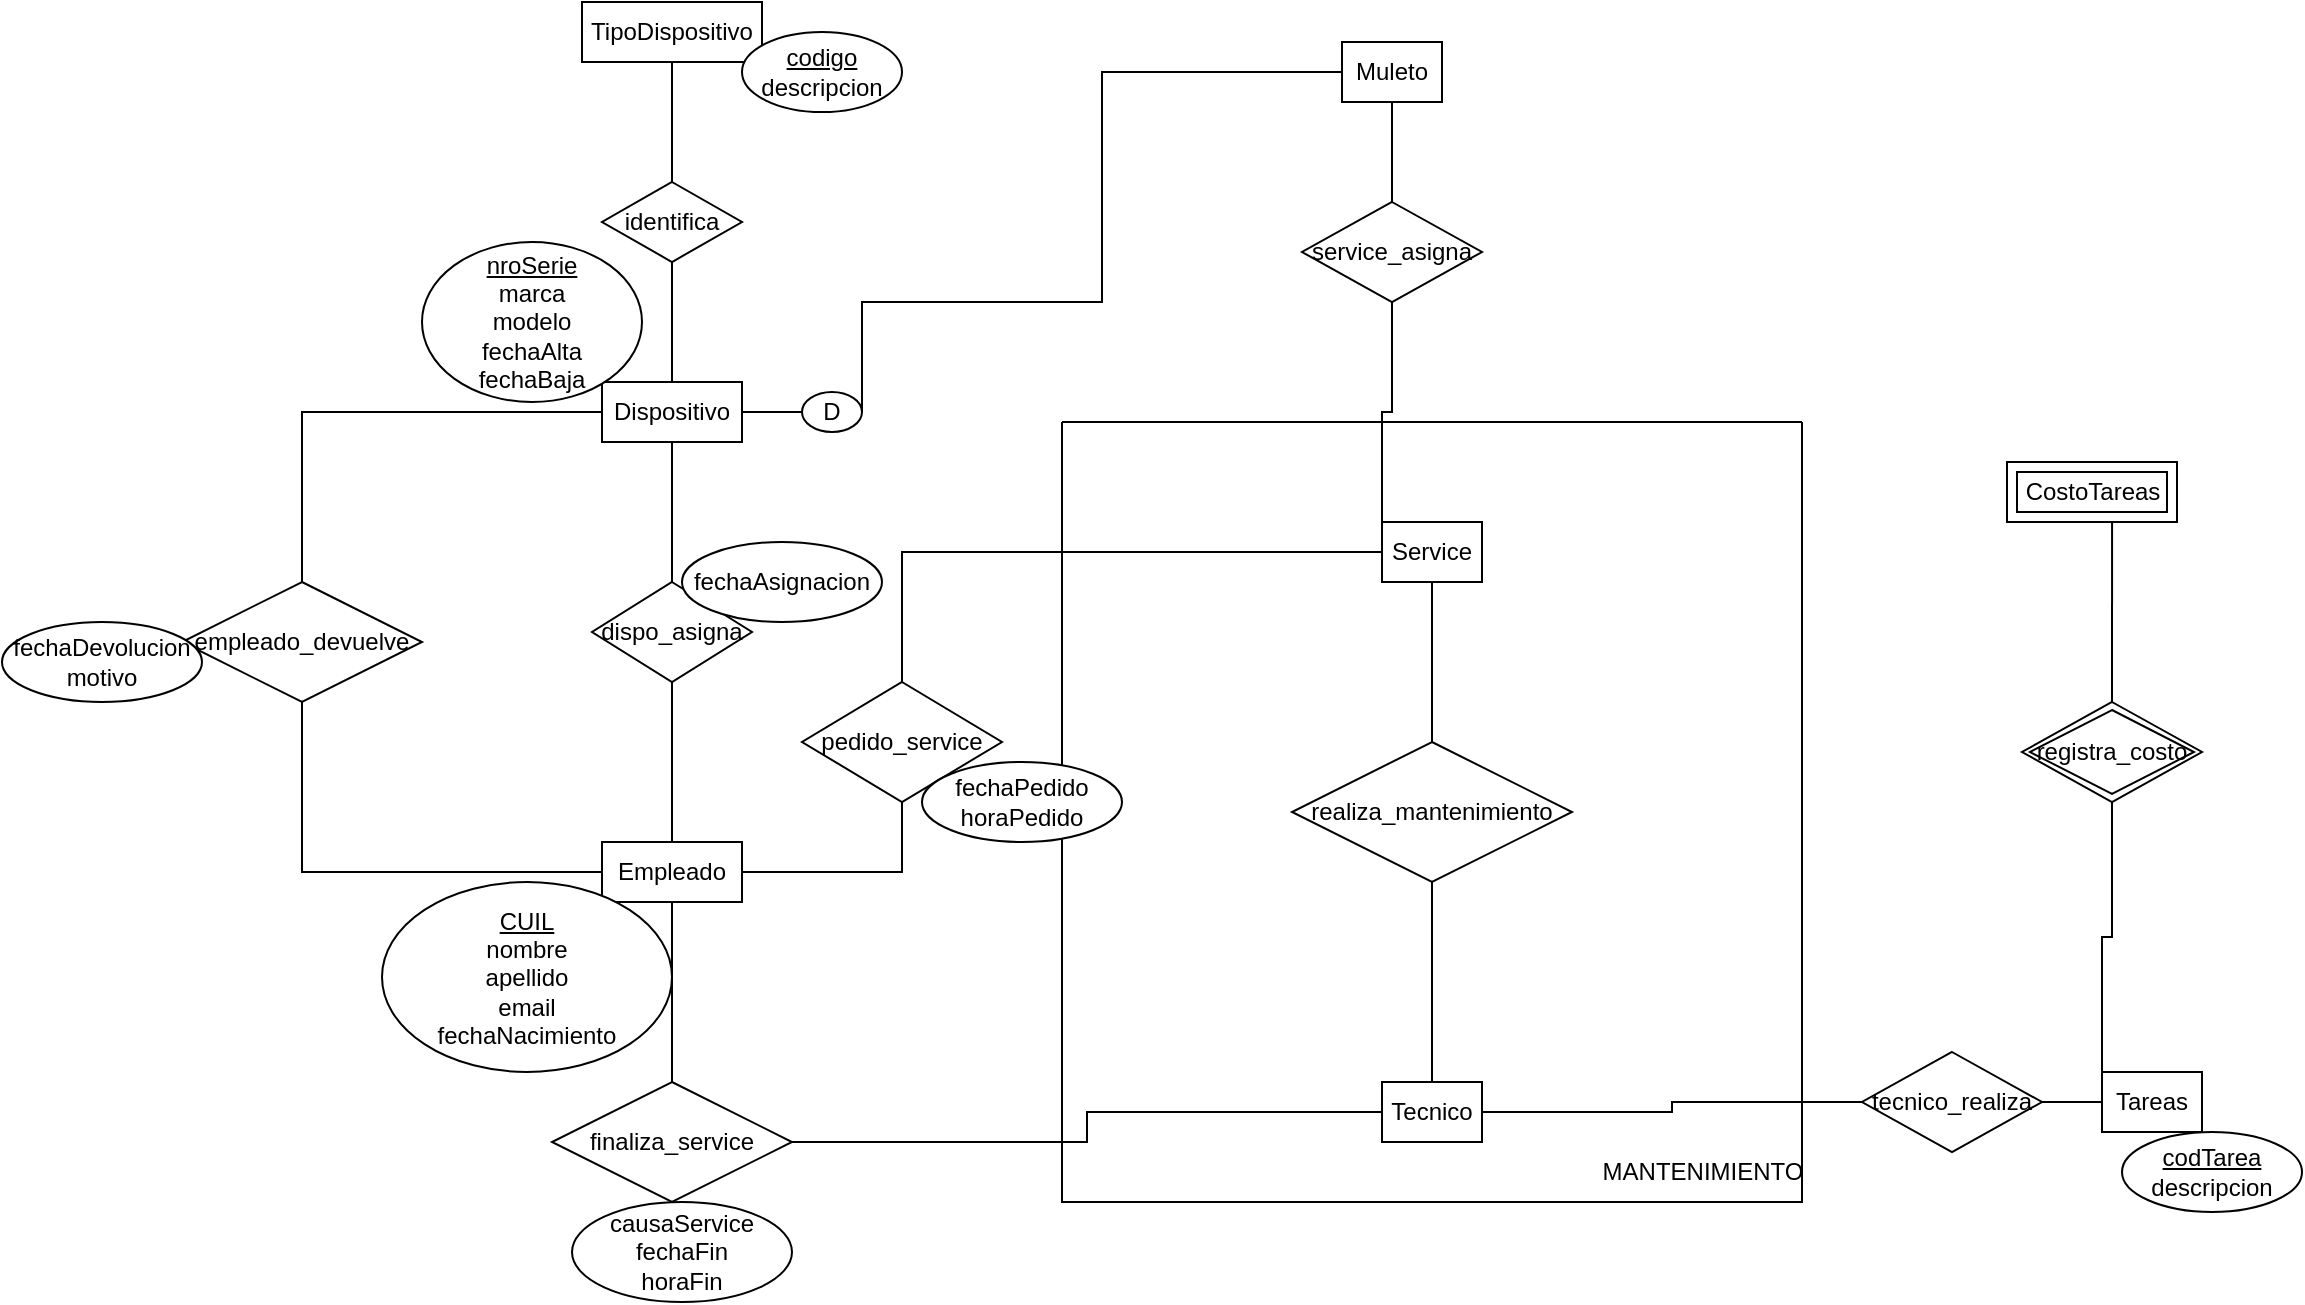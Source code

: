 <mxfile version="21.6.6" type="github">
  <diagram id="R2lEEEUBdFMjLlhIrx00" name="Page-1">
    <mxGraphModel dx="1900" dy="534" grid="1" gridSize="10" guides="1" tooltips="1" connect="1" arrows="1" fold="1" page="1" pageScale="1" pageWidth="850" pageHeight="1100" math="0" shadow="0" extFonts="Permanent Marker^https://fonts.googleapis.com/css?family=Permanent+Marker">
      <root>
        <mxCell id="0" />
        <mxCell id="1" parent="0" />
        <mxCell id="BK7H0Mb5CM3IpL__lAi9-31" style="edgeStyle=orthogonalEdgeStyle;rounded=0;orthogonalLoop=1;jettySize=auto;html=1;exitX=1;exitY=0.5;exitDx=0;exitDy=0;entryX=0;entryY=0.5;entryDx=0;entryDy=0;endArrow=none;endFill=0;" edge="1" parent="1" source="BK7H0Mb5CM3IpL__lAi9-1" target="BK7H0Mb5CM3IpL__lAi9-29">
          <mxGeometry relative="1" as="geometry" />
        </mxCell>
        <mxCell id="BK7H0Mb5CM3IpL__lAi9-1" value="Dispositivo" style="whiteSpace=wrap;html=1;align=center;" vertex="1" parent="1">
          <mxGeometry x="50" y="190" width="70" height="30" as="geometry" />
        </mxCell>
        <mxCell id="BK7H0Mb5CM3IpL__lAi9-15" style="edgeStyle=orthogonalEdgeStyle;rounded=0;orthogonalLoop=1;jettySize=auto;html=1;exitX=0.5;exitY=1;exitDx=0;exitDy=0;entryX=0.5;entryY=0;entryDx=0;entryDy=0;endArrow=none;endFill=0;" edge="1" parent="1" source="BK7H0Mb5CM3IpL__lAi9-2" target="BK7H0Mb5CM3IpL__lAi9-14">
          <mxGeometry relative="1" as="geometry" />
        </mxCell>
        <mxCell id="BK7H0Mb5CM3IpL__lAi9-2" value="TipoDispositivo" style="whiteSpace=wrap;html=1;align=center;" vertex="1" parent="1">
          <mxGeometry x="40" width="90" height="30" as="geometry" />
        </mxCell>
        <mxCell id="BK7H0Mb5CM3IpL__lAi9-19" style="edgeStyle=orthogonalEdgeStyle;rounded=0;orthogonalLoop=1;jettySize=auto;html=1;exitX=0.5;exitY=1;exitDx=0;exitDy=0;entryX=0.5;entryY=0;entryDx=0;entryDy=0;endArrow=none;endFill=0;" edge="1" parent="1" source="BK7H0Mb5CM3IpL__lAi9-3" target="BK7H0Mb5CM3IpL__lAi9-17">
          <mxGeometry relative="1" as="geometry" />
        </mxCell>
        <mxCell id="BK7H0Mb5CM3IpL__lAi9-34" style="edgeStyle=orthogonalEdgeStyle;rounded=0;orthogonalLoop=1;jettySize=auto;html=1;exitX=0;exitY=0.5;exitDx=0;exitDy=0;entryX=0.5;entryY=1;entryDx=0;entryDy=0;endArrow=none;endFill=0;" edge="1" parent="1" source="BK7H0Mb5CM3IpL__lAi9-3" target="BK7H0Mb5CM3IpL__lAi9-33">
          <mxGeometry relative="1" as="geometry" />
        </mxCell>
        <mxCell id="BK7H0Mb5CM3IpL__lAi9-3" value="Empleado" style="whiteSpace=wrap;html=1;align=center;" vertex="1" parent="1">
          <mxGeometry x="50" y="420" width="70" height="30" as="geometry" />
        </mxCell>
        <mxCell id="BK7H0Mb5CM3IpL__lAi9-5" value="Tareas" style="whiteSpace=wrap;html=1;align=center;" vertex="1" parent="1">
          <mxGeometry x="800" y="535" width="50" height="30" as="geometry" />
        </mxCell>
        <mxCell id="BK7H0Mb5CM3IpL__lAi9-7" value="CostoTareas" style="shape=ext;margin=3;double=1;whiteSpace=wrap;html=1;align=center;" vertex="1" parent="1">
          <mxGeometry x="752.5" y="230" width="85" height="30" as="geometry" />
        </mxCell>
        <mxCell id="BK7H0Mb5CM3IpL__lAi9-8" value="" style="swimlane;startSize=0;" vertex="1" parent="1">
          <mxGeometry x="280" y="210" width="370" height="390" as="geometry" />
        </mxCell>
        <mxCell id="BK7H0Mb5CM3IpL__lAi9-9" value="MANTENIMIENTO" style="text;html=1;align=center;verticalAlign=middle;resizable=0;points=[];autosize=1;strokeColor=none;fillColor=none;" vertex="1" parent="BK7H0Mb5CM3IpL__lAi9-8">
          <mxGeometry x="260" y="360" width="120" height="30" as="geometry" />
        </mxCell>
        <mxCell id="BK7H0Mb5CM3IpL__lAi9-38" value="Service" style="whiteSpace=wrap;html=1;align=center;" vertex="1" parent="BK7H0Mb5CM3IpL__lAi9-8">
          <mxGeometry x="160" y="50" width="50" height="30" as="geometry" />
        </mxCell>
        <mxCell id="BK7H0Mb5CM3IpL__lAi9-39" value="Tecnico" style="whiteSpace=wrap;html=1;align=center;" vertex="1" parent="BK7H0Mb5CM3IpL__lAi9-8">
          <mxGeometry x="160" y="330" width="50" height="30" as="geometry" />
        </mxCell>
        <mxCell id="BK7H0Mb5CM3IpL__lAi9-42" style="edgeStyle=orthogonalEdgeStyle;rounded=0;orthogonalLoop=1;jettySize=auto;html=1;exitX=0.5;exitY=1;exitDx=0;exitDy=0;endArrow=none;endFill=0;" edge="1" parent="BK7H0Mb5CM3IpL__lAi9-8" source="BK7H0Mb5CM3IpL__lAi9-40" target="BK7H0Mb5CM3IpL__lAi9-39">
          <mxGeometry relative="1" as="geometry" />
        </mxCell>
        <mxCell id="BK7H0Mb5CM3IpL__lAi9-40" value="realiza_mantenimiento" style="shape=rhombus;perimeter=rhombusPerimeter;whiteSpace=wrap;html=1;align=center;" vertex="1" parent="BK7H0Mb5CM3IpL__lAi9-8">
          <mxGeometry x="115" y="160" width="140" height="70" as="geometry" />
        </mxCell>
        <mxCell id="BK7H0Mb5CM3IpL__lAi9-41" style="edgeStyle=orthogonalEdgeStyle;rounded=0;orthogonalLoop=1;jettySize=auto;html=1;exitX=0.5;exitY=1;exitDx=0;exitDy=0;entryX=0.5;entryY=0;entryDx=0;entryDy=0;endArrow=none;endFill=0;" edge="1" parent="BK7H0Mb5CM3IpL__lAi9-8" source="BK7H0Mb5CM3IpL__lAi9-38" target="BK7H0Mb5CM3IpL__lAi9-40">
          <mxGeometry relative="1" as="geometry" />
        </mxCell>
        <mxCell id="BK7H0Mb5CM3IpL__lAi9-12" style="edgeStyle=orthogonalEdgeStyle;rounded=0;orthogonalLoop=1;jettySize=auto;html=1;exitX=0.5;exitY=0;exitDx=0;exitDy=0;entryX=0.5;entryY=1;entryDx=0;entryDy=0;endArrow=none;endFill=0;" edge="1" parent="1" source="BK7H0Mb5CM3IpL__lAi9-11" target="BK7H0Mb5CM3IpL__lAi9-1">
          <mxGeometry relative="1" as="geometry" />
        </mxCell>
        <mxCell id="BK7H0Mb5CM3IpL__lAi9-13" style="edgeStyle=orthogonalEdgeStyle;rounded=0;orthogonalLoop=1;jettySize=auto;html=1;exitX=0.5;exitY=1;exitDx=0;exitDy=0;entryX=0.5;entryY=0;entryDx=0;entryDy=0;endArrow=none;endFill=0;" edge="1" parent="1" source="BK7H0Mb5CM3IpL__lAi9-11" target="BK7H0Mb5CM3IpL__lAi9-3">
          <mxGeometry relative="1" as="geometry" />
        </mxCell>
        <mxCell id="BK7H0Mb5CM3IpL__lAi9-11" value="dispo_asigna" style="shape=rhombus;perimeter=rhombusPerimeter;whiteSpace=wrap;html=1;align=center;" vertex="1" parent="1">
          <mxGeometry x="45" y="290" width="80" height="50" as="geometry" />
        </mxCell>
        <mxCell id="BK7H0Mb5CM3IpL__lAi9-16" style="edgeStyle=orthogonalEdgeStyle;rounded=0;orthogonalLoop=1;jettySize=auto;html=1;exitX=0.5;exitY=1;exitDx=0;exitDy=0;endArrow=none;endFill=0;" edge="1" parent="1" source="BK7H0Mb5CM3IpL__lAi9-14" target="BK7H0Mb5CM3IpL__lAi9-1">
          <mxGeometry relative="1" as="geometry" />
        </mxCell>
        <mxCell id="BK7H0Mb5CM3IpL__lAi9-14" value="identifica" style="shape=rhombus;perimeter=rhombusPerimeter;whiteSpace=wrap;html=1;align=center;" vertex="1" parent="1">
          <mxGeometry x="50" y="90" width="70" height="40" as="geometry" />
        </mxCell>
        <mxCell id="BK7H0Mb5CM3IpL__lAi9-18" style="edgeStyle=orthogonalEdgeStyle;rounded=0;orthogonalLoop=1;jettySize=auto;html=1;exitX=1;exitY=0.5;exitDx=0;exitDy=0;entryX=0;entryY=0.5;entryDx=0;entryDy=0;endArrow=none;endFill=0;" edge="1" parent="1" source="BK7H0Mb5CM3IpL__lAi9-17" target="BK7H0Mb5CM3IpL__lAi9-39">
          <mxGeometry relative="1" as="geometry" />
        </mxCell>
        <mxCell id="BK7H0Mb5CM3IpL__lAi9-17" value="finaliza_service" style="shape=rhombus;perimeter=rhombusPerimeter;whiteSpace=wrap;html=1;align=center;" vertex="1" parent="1">
          <mxGeometry x="25" y="540" width="120" height="60" as="geometry" />
        </mxCell>
        <mxCell id="BK7H0Mb5CM3IpL__lAi9-21" style="edgeStyle=orthogonalEdgeStyle;rounded=0;orthogonalLoop=1;jettySize=auto;html=1;exitX=0.5;exitY=1;exitDx=0;exitDy=0;entryX=1;entryY=0.5;entryDx=0;entryDy=0;endArrow=none;endFill=0;" edge="1" parent="1" source="BK7H0Mb5CM3IpL__lAi9-20" target="BK7H0Mb5CM3IpL__lAi9-3">
          <mxGeometry relative="1" as="geometry" />
        </mxCell>
        <mxCell id="BK7H0Mb5CM3IpL__lAi9-43" style="edgeStyle=orthogonalEdgeStyle;rounded=0;orthogonalLoop=1;jettySize=auto;html=1;exitX=0.5;exitY=0;exitDx=0;exitDy=0;entryX=0;entryY=0.5;entryDx=0;entryDy=0;endArrow=none;endFill=0;" edge="1" parent="1" source="BK7H0Mb5CM3IpL__lAi9-20" target="BK7H0Mb5CM3IpL__lAi9-38">
          <mxGeometry relative="1" as="geometry" />
        </mxCell>
        <mxCell id="BK7H0Mb5CM3IpL__lAi9-20" value="pedido_service" style="shape=rhombus;perimeter=rhombusPerimeter;whiteSpace=wrap;html=1;align=center;" vertex="1" parent="1">
          <mxGeometry x="150" y="340" width="100" height="60" as="geometry" />
        </mxCell>
        <mxCell id="BK7H0Mb5CM3IpL__lAi9-24" style="edgeStyle=orthogonalEdgeStyle;rounded=0;orthogonalLoop=1;jettySize=auto;html=1;exitX=1;exitY=0.5;exitDx=0;exitDy=0;entryX=0;entryY=0.5;entryDx=0;entryDy=0;endArrow=none;endFill=0;" edge="1" parent="1" source="BK7H0Mb5CM3IpL__lAi9-23" target="BK7H0Mb5CM3IpL__lAi9-5">
          <mxGeometry relative="1" as="geometry" />
        </mxCell>
        <mxCell id="BK7H0Mb5CM3IpL__lAi9-25" style="edgeStyle=orthogonalEdgeStyle;rounded=0;orthogonalLoop=1;jettySize=auto;html=1;exitX=0;exitY=0.5;exitDx=0;exitDy=0;entryX=1;entryY=0.5;entryDx=0;entryDy=0;endArrow=none;endFill=0;" edge="1" parent="1" source="BK7H0Mb5CM3IpL__lAi9-23" target="BK7H0Mb5CM3IpL__lAi9-39">
          <mxGeometry relative="1" as="geometry" />
        </mxCell>
        <mxCell id="BK7H0Mb5CM3IpL__lAi9-23" value="tecnico_realiza" style="shape=rhombus;perimeter=rhombusPerimeter;whiteSpace=wrap;html=1;align=center;" vertex="1" parent="1">
          <mxGeometry x="680" y="525" width="90" height="50" as="geometry" />
        </mxCell>
        <mxCell id="BK7H0Mb5CM3IpL__lAi9-27" style="edgeStyle=orthogonalEdgeStyle;rounded=0;orthogonalLoop=1;jettySize=auto;html=1;exitX=0.5;exitY=1;exitDx=0;exitDy=0;entryX=0;entryY=0;entryDx=0;entryDy=0;endArrow=none;endFill=0;" edge="1" parent="1" source="BK7H0Mb5CM3IpL__lAi9-26" target="BK7H0Mb5CM3IpL__lAi9-5">
          <mxGeometry relative="1" as="geometry" />
        </mxCell>
        <mxCell id="BK7H0Mb5CM3IpL__lAi9-28" style="edgeStyle=orthogonalEdgeStyle;rounded=0;orthogonalLoop=1;jettySize=auto;html=1;exitX=0.5;exitY=0;exitDx=0;exitDy=0;entryX=0.618;entryY=1;entryDx=0;entryDy=0;entryPerimeter=0;endArrow=none;endFill=0;" edge="1" parent="1" source="BK7H0Mb5CM3IpL__lAi9-26" target="BK7H0Mb5CM3IpL__lAi9-7">
          <mxGeometry relative="1" as="geometry" />
        </mxCell>
        <mxCell id="BK7H0Mb5CM3IpL__lAi9-26" value="registra_costo" style="shape=rhombus;double=1;perimeter=rhombusPerimeter;whiteSpace=wrap;html=1;align=center;" vertex="1" parent="1">
          <mxGeometry x="760" y="350" width="90" height="50" as="geometry" />
        </mxCell>
        <mxCell id="BK7H0Mb5CM3IpL__lAi9-32" style="edgeStyle=orthogonalEdgeStyle;rounded=0;orthogonalLoop=1;jettySize=auto;html=1;exitX=1;exitY=0.5;exitDx=0;exitDy=0;entryX=0;entryY=0.5;entryDx=0;entryDy=0;endArrow=none;endFill=0;" edge="1" parent="1" source="BK7H0Mb5CM3IpL__lAi9-29" target="BK7H0Mb5CM3IpL__lAi9-30">
          <mxGeometry relative="1" as="geometry">
            <Array as="points">
              <mxPoint x="180" y="150" />
              <mxPoint x="300" y="150" />
              <mxPoint x="300" y="35" />
            </Array>
          </mxGeometry>
        </mxCell>
        <mxCell id="BK7H0Mb5CM3IpL__lAi9-29" value="D" style="ellipse;whiteSpace=wrap;html=1;" vertex="1" parent="1">
          <mxGeometry x="150" y="195" width="30" height="20" as="geometry" />
        </mxCell>
        <mxCell id="BK7H0Mb5CM3IpL__lAi9-46" style="edgeStyle=orthogonalEdgeStyle;rounded=0;orthogonalLoop=1;jettySize=auto;html=1;exitX=0.5;exitY=1;exitDx=0;exitDy=0;entryX=0.5;entryY=0;entryDx=0;entryDy=0;endArrow=none;endFill=0;" edge="1" parent="1" source="BK7H0Mb5CM3IpL__lAi9-30" target="BK7H0Mb5CM3IpL__lAi9-44">
          <mxGeometry relative="1" as="geometry" />
        </mxCell>
        <mxCell id="BK7H0Mb5CM3IpL__lAi9-30" value="Muleto" style="whiteSpace=wrap;html=1;align=center;" vertex="1" parent="1">
          <mxGeometry x="420" y="20" width="50" height="30" as="geometry" />
        </mxCell>
        <mxCell id="BK7H0Mb5CM3IpL__lAi9-35" style="edgeStyle=orthogonalEdgeStyle;rounded=0;orthogonalLoop=1;jettySize=auto;html=1;exitX=0.5;exitY=0;exitDx=0;exitDy=0;entryX=0;entryY=0.5;entryDx=0;entryDy=0;endArrow=none;endFill=0;" edge="1" parent="1" source="BK7H0Mb5CM3IpL__lAi9-33" target="BK7H0Mb5CM3IpL__lAi9-1">
          <mxGeometry relative="1" as="geometry" />
        </mxCell>
        <mxCell id="BK7H0Mb5CM3IpL__lAi9-33" value="empleado_devuelve" style="shape=rhombus;perimeter=rhombusPerimeter;whiteSpace=wrap;html=1;align=center;" vertex="1" parent="1">
          <mxGeometry x="-160" y="290" width="120" height="60" as="geometry" />
        </mxCell>
        <mxCell id="BK7H0Mb5CM3IpL__lAi9-45" style="edgeStyle=orthogonalEdgeStyle;rounded=0;orthogonalLoop=1;jettySize=auto;html=1;exitX=0.5;exitY=1;exitDx=0;exitDy=0;entryX=0;entryY=0;entryDx=0;entryDy=0;endArrow=none;endFill=0;" edge="1" parent="1" source="BK7H0Mb5CM3IpL__lAi9-44" target="BK7H0Mb5CM3IpL__lAi9-38">
          <mxGeometry relative="1" as="geometry" />
        </mxCell>
        <mxCell id="BK7H0Mb5CM3IpL__lAi9-44" value="service_asigna" style="shape=rhombus;perimeter=rhombusPerimeter;whiteSpace=wrap;html=1;align=center;" vertex="1" parent="1">
          <mxGeometry x="400" y="100" width="90" height="50" as="geometry" />
        </mxCell>
        <mxCell id="BK7H0Mb5CM3IpL__lAi9-47" value="&lt;u&gt;nroSerie&lt;/u&gt;&lt;br&gt;marca&lt;br&gt;modelo&lt;br&gt;fechaAlta&lt;br&gt;fechaBaja" style="ellipse;whiteSpace=wrap;html=1;align=center;" vertex="1" parent="1">
          <mxGeometry x="-40" y="120" width="110" height="80" as="geometry" />
        </mxCell>
        <mxCell id="BK7H0Mb5CM3IpL__lAi9-48" value="&lt;u&gt;codigo&lt;/u&gt;&lt;br&gt;descripcion" style="ellipse;whiteSpace=wrap;html=1;align=center;" vertex="1" parent="1">
          <mxGeometry x="120" y="15" width="80" height="40" as="geometry" />
        </mxCell>
        <mxCell id="BK7H0Mb5CM3IpL__lAi9-49" value="fechaAsignacion" style="ellipse;whiteSpace=wrap;html=1;align=center;" vertex="1" parent="1">
          <mxGeometry x="90" y="270" width="100" height="40" as="geometry" />
        </mxCell>
        <mxCell id="BK7H0Mb5CM3IpL__lAi9-50" value="fechaDevolucion&lt;br&gt;motivo" style="ellipse;whiteSpace=wrap;html=1;align=center;" vertex="1" parent="1">
          <mxGeometry x="-250" y="310" width="100" height="40" as="geometry" />
        </mxCell>
        <mxCell id="BK7H0Mb5CM3IpL__lAi9-51" value="&lt;u&gt;CUIL&lt;/u&gt;&lt;br&gt;nombre&lt;br&gt;apellido&lt;br&gt;email&lt;br&gt;fechaNacimiento" style="ellipse;whiteSpace=wrap;html=1;align=center;" vertex="1" parent="1">
          <mxGeometry x="-60" y="440" width="145" height="95" as="geometry" />
        </mxCell>
        <mxCell id="BK7H0Mb5CM3IpL__lAi9-52" value="fechaPedido&lt;br&gt;horaPedido" style="ellipse;whiteSpace=wrap;html=1;align=center;" vertex="1" parent="1">
          <mxGeometry x="210" y="380" width="100" height="40" as="geometry" />
        </mxCell>
        <mxCell id="BK7H0Mb5CM3IpL__lAi9-53" value="causaService&lt;br&gt;fechaFin&lt;br&gt;horaFin" style="ellipse;whiteSpace=wrap;html=1;align=center;" vertex="1" parent="1">
          <mxGeometry x="35" y="600" width="110" height="50" as="geometry" />
        </mxCell>
        <mxCell id="BK7H0Mb5CM3IpL__lAi9-54" value="&lt;u&gt;codTarea&lt;/u&gt;&lt;br&gt;descripcion" style="ellipse;whiteSpace=wrap;html=1;align=center;" vertex="1" parent="1">
          <mxGeometry x="810" y="565" width="90" height="40" as="geometry" />
        </mxCell>
      </root>
    </mxGraphModel>
  </diagram>
</mxfile>
